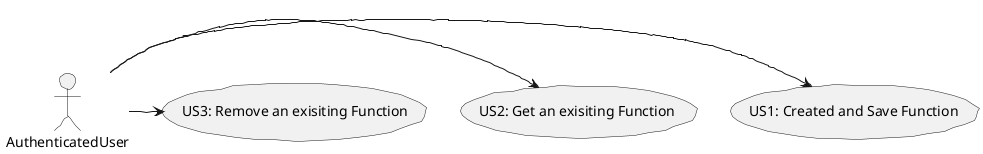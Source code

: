 @startuml  usecases.png
skinparam handwritten true
skinparam monochrome true
skinparam packageStyle rect
skinparam defaultFontName FG Virgil
skinparam shadowing false

AuthenticatedUser -> (US1: Created and Save Function)
AuthenticatedUser -> (US2: Get an exisiting Function)
AuthenticatedUser -> (US3: Remove an exisiting Function)

@enduml
